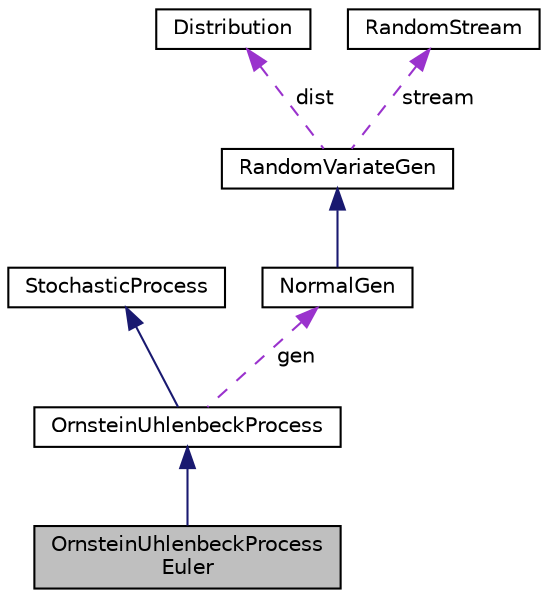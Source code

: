 digraph "OrnsteinUhlenbeckProcessEuler"
{
 // INTERACTIVE_SVG=YES
  bgcolor="transparent";
  edge [fontname="Helvetica",fontsize="10",labelfontname="Helvetica",labelfontsize="10"];
  node [fontname="Helvetica",fontsize="10",shape=record];
  Node3 [label="OrnsteinUhlenbeckProcess\lEuler",height=0.2,width=0.4,color="black", fillcolor="grey75", style="filled", fontcolor="black"];
  Node4 -> Node3 [dir="back",color="midnightblue",fontsize="10",style="solid",fontname="Helvetica"];
  Node4 [label="OrnsteinUhlenbeckProcess",height=0.2,width=0.4,color="black",URL="$d9/d25/classumontreal_1_1ssj_1_1stochprocess_1_1OrnsteinUhlenbeckProcess.html",tooltip="This class represents an Ornstein-Uhlenbeck process , sampled at times . "];
  Node5 -> Node4 [dir="back",color="midnightblue",fontsize="10",style="solid",fontname="Helvetica"];
  Node5 [label="StochasticProcess",height=0.2,width=0.4,color="black",URL="$d9/d28/classumontreal_1_1ssj_1_1stochprocess_1_1StochasticProcess.html",tooltip="Abstract base class for a stochastic process  sampled (or observed) at a finite number of time points..."];
  Node6 -> Node4 [dir="back",color="darkorchid3",fontsize="10",style="dashed",label=" gen" ,fontname="Helvetica"];
  Node6 [label="NormalGen",height=0.2,width=0.4,color="black",URL="$dd/d08/classumontreal_1_1ssj_1_1randvar_1_1NormalGen.html",tooltip="This class implements methods for generating random variates from the normal distribution ..."];
  Node7 -> Node6 [dir="back",color="midnightblue",fontsize="10",style="solid",fontname="Helvetica"];
  Node7 [label="RandomVariateGen",height=0.2,width=0.4,color="black",URL="$de/de0/classumontreal_1_1ssj_1_1randvar_1_1RandomVariateGen.html",tooltip="This is the base class for all random variate generators over the real line. "];
  Node8 -> Node7 [dir="back",color="darkorchid3",fontsize="10",style="dashed",label=" dist" ,fontname="Helvetica"];
  Node8 [label="Distribution",height=0.2,width=0.4,color="black",URL="$d6/dd2/interfaceumontreal_1_1ssj_1_1probdist_1_1Distribution.html",tooltip="This interface should be implemented by all classes supporting discrete and continuous distributions..."];
  Node9 -> Node7 [dir="back",color="darkorchid3",fontsize="10",style="dashed",label=" stream" ,fontname="Helvetica"];
  Node9 [label="RandomStream",height=0.2,width=0.4,color="black",URL="$d1/d7c/interfaceumontreal_1_1ssj_1_1rng_1_1RandomStream.html",tooltip="This interface defines the basic structures to handle multiple streams of uniform (pseudo)random numb..."];
}
